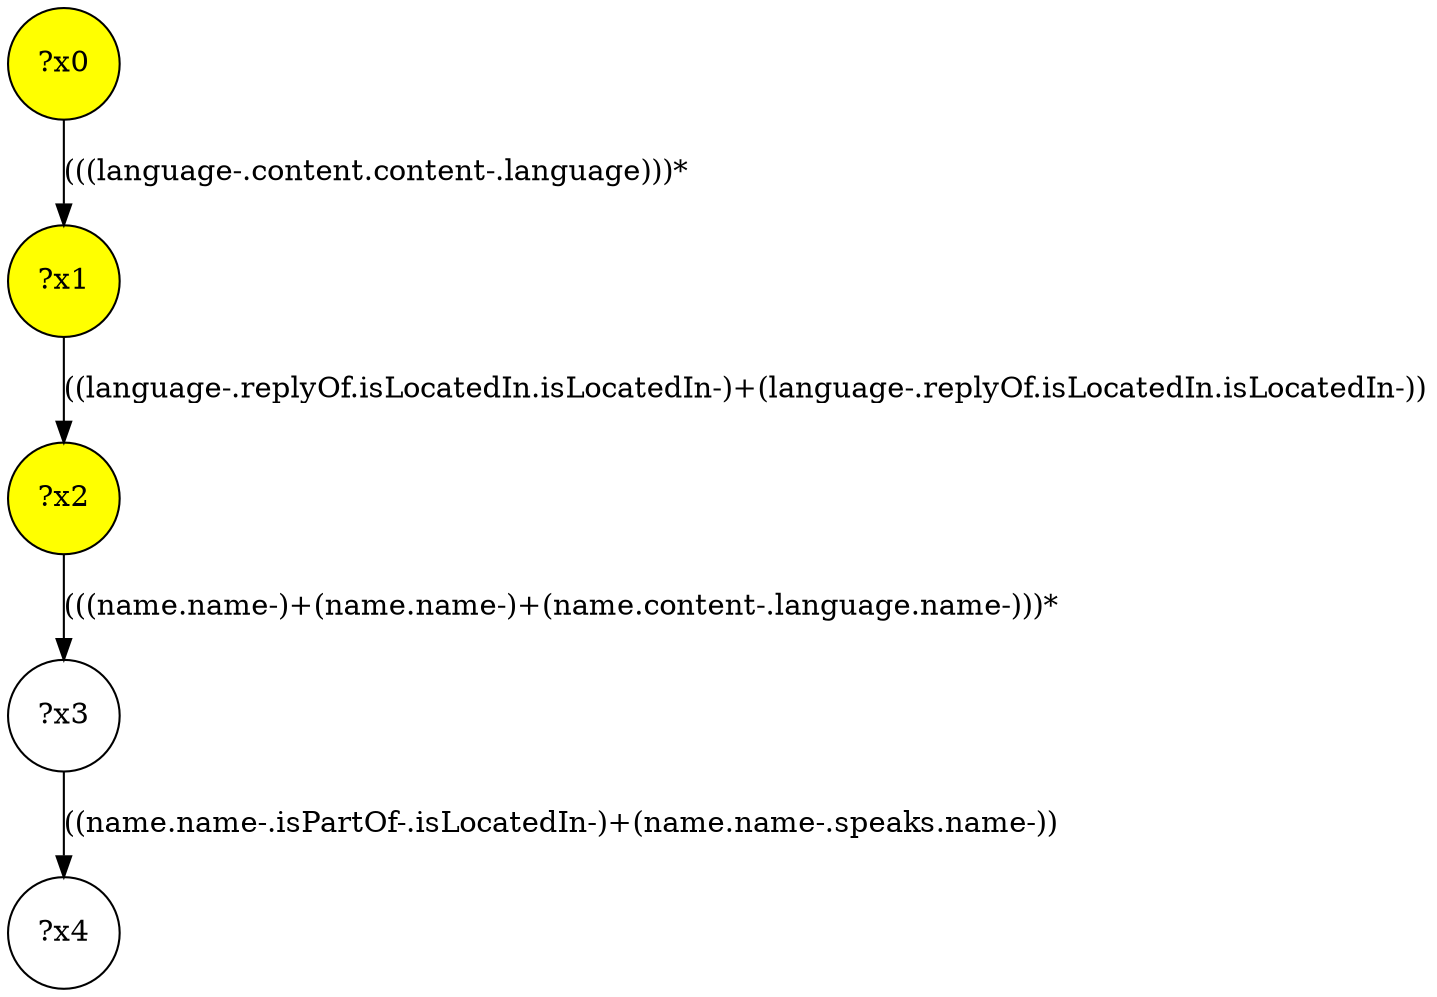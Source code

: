digraph g {
	x2 [fillcolor="yellow", style="filled," shape=circle, label="?x2"];
	x1 [fillcolor="yellow", style="filled," shape=circle, label="?x1"];
	x0 [fillcolor="yellow", style="filled," shape=circle, label="?x0"];
	x0 -> x1 [label="(((language-.content.content-.language)))*"];
	x1 -> x2 [label="((language-.replyOf.isLocatedIn.isLocatedIn-)+(language-.replyOf.isLocatedIn.isLocatedIn-))"];
	x3 [shape=circle, label="?x3"];
	x2 -> x3 [label="(((name.name-)+(name.name-)+(name.content-.language.name-)))*"];
	x4 [shape=circle, label="?x4"];
	x3 -> x4 [label="((name.name-.isPartOf-.isLocatedIn-)+(name.name-.speaks.name-))"];
}
